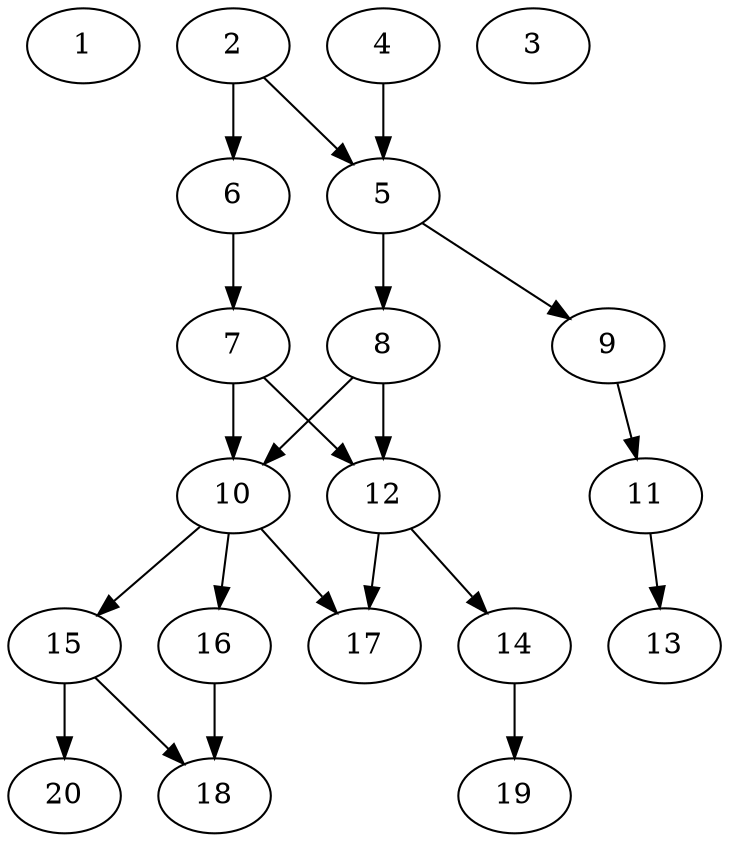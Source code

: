 // DAG automatically generated by daggen at Sat Jul 27 15:37:47 2019
// ./daggen --dot -n 20 --ccr 0.5 --fat 0.5 --regular 0.5 --density 0.4 --mindata 5242880 --maxdata 52428800 
digraph G {
  1 [size="88252416", alpha="0.03", expect_size="44126208"] 
  2 [size="50941952", alpha="0.05", expect_size="25470976"] 
  2 -> 5 [size ="25470976"]
  2 -> 6 [size ="25470976"]
  3 [size="82096128", alpha="0.05", expect_size="41048064"] 
  4 [size="88092672", alpha="0.02", expect_size="44046336"] 
  4 -> 5 [size ="44046336"]
  5 [size="56784896", alpha="0.20", expect_size="28392448"] 
  5 -> 8 [size ="28392448"]
  5 -> 9 [size ="28392448"]
  6 [size="50458624", alpha="0.05", expect_size="25229312"] 
  6 -> 7 [size ="25229312"]
  7 [size="85583872", alpha="0.20", expect_size="42791936"] 
  7 -> 10 [size ="42791936"]
  7 -> 12 [size ="42791936"]
  8 [size="96684032", alpha="0.15", expect_size="48342016"] 
  8 -> 10 [size ="48342016"]
  8 -> 12 [size ="48342016"]
  9 [size="92321792", alpha="0.15", expect_size="46160896"] 
  9 -> 11 [size ="46160896"]
  10 [size="25952256", alpha="0.13", expect_size="12976128"] 
  10 -> 15 [size ="12976128"]
  10 -> 16 [size ="12976128"]
  10 -> 17 [size ="12976128"]
  11 [size="102868992", alpha="0.03", expect_size="51434496"] 
  11 -> 13 [size ="51434496"]
  12 [size="20424704", alpha="0.04", expect_size="10212352"] 
  12 -> 14 [size ="10212352"]
  12 -> 17 [size ="10212352"]
  13 [size="45600768", alpha="0.16", expect_size="22800384"] 
  14 [size="69181440", alpha="0.12", expect_size="34590720"] 
  14 -> 19 [size ="34590720"]
  15 [size="80902144", alpha="0.06", expect_size="40451072"] 
  15 -> 18 [size ="40451072"]
  15 -> 20 [size ="40451072"]
  16 [size="80093184", alpha="0.12", expect_size="40046592"] 
  16 -> 18 [size ="40046592"]
  17 [size="104605696", alpha="0.11", expect_size="52302848"] 
  18 [size="103063552", alpha="0.19", expect_size="51531776"] 
  19 [size="79583232", alpha="0.18", expect_size="39791616"] 
  20 [size="57321472", alpha="0.05", expect_size="28660736"] 
}
